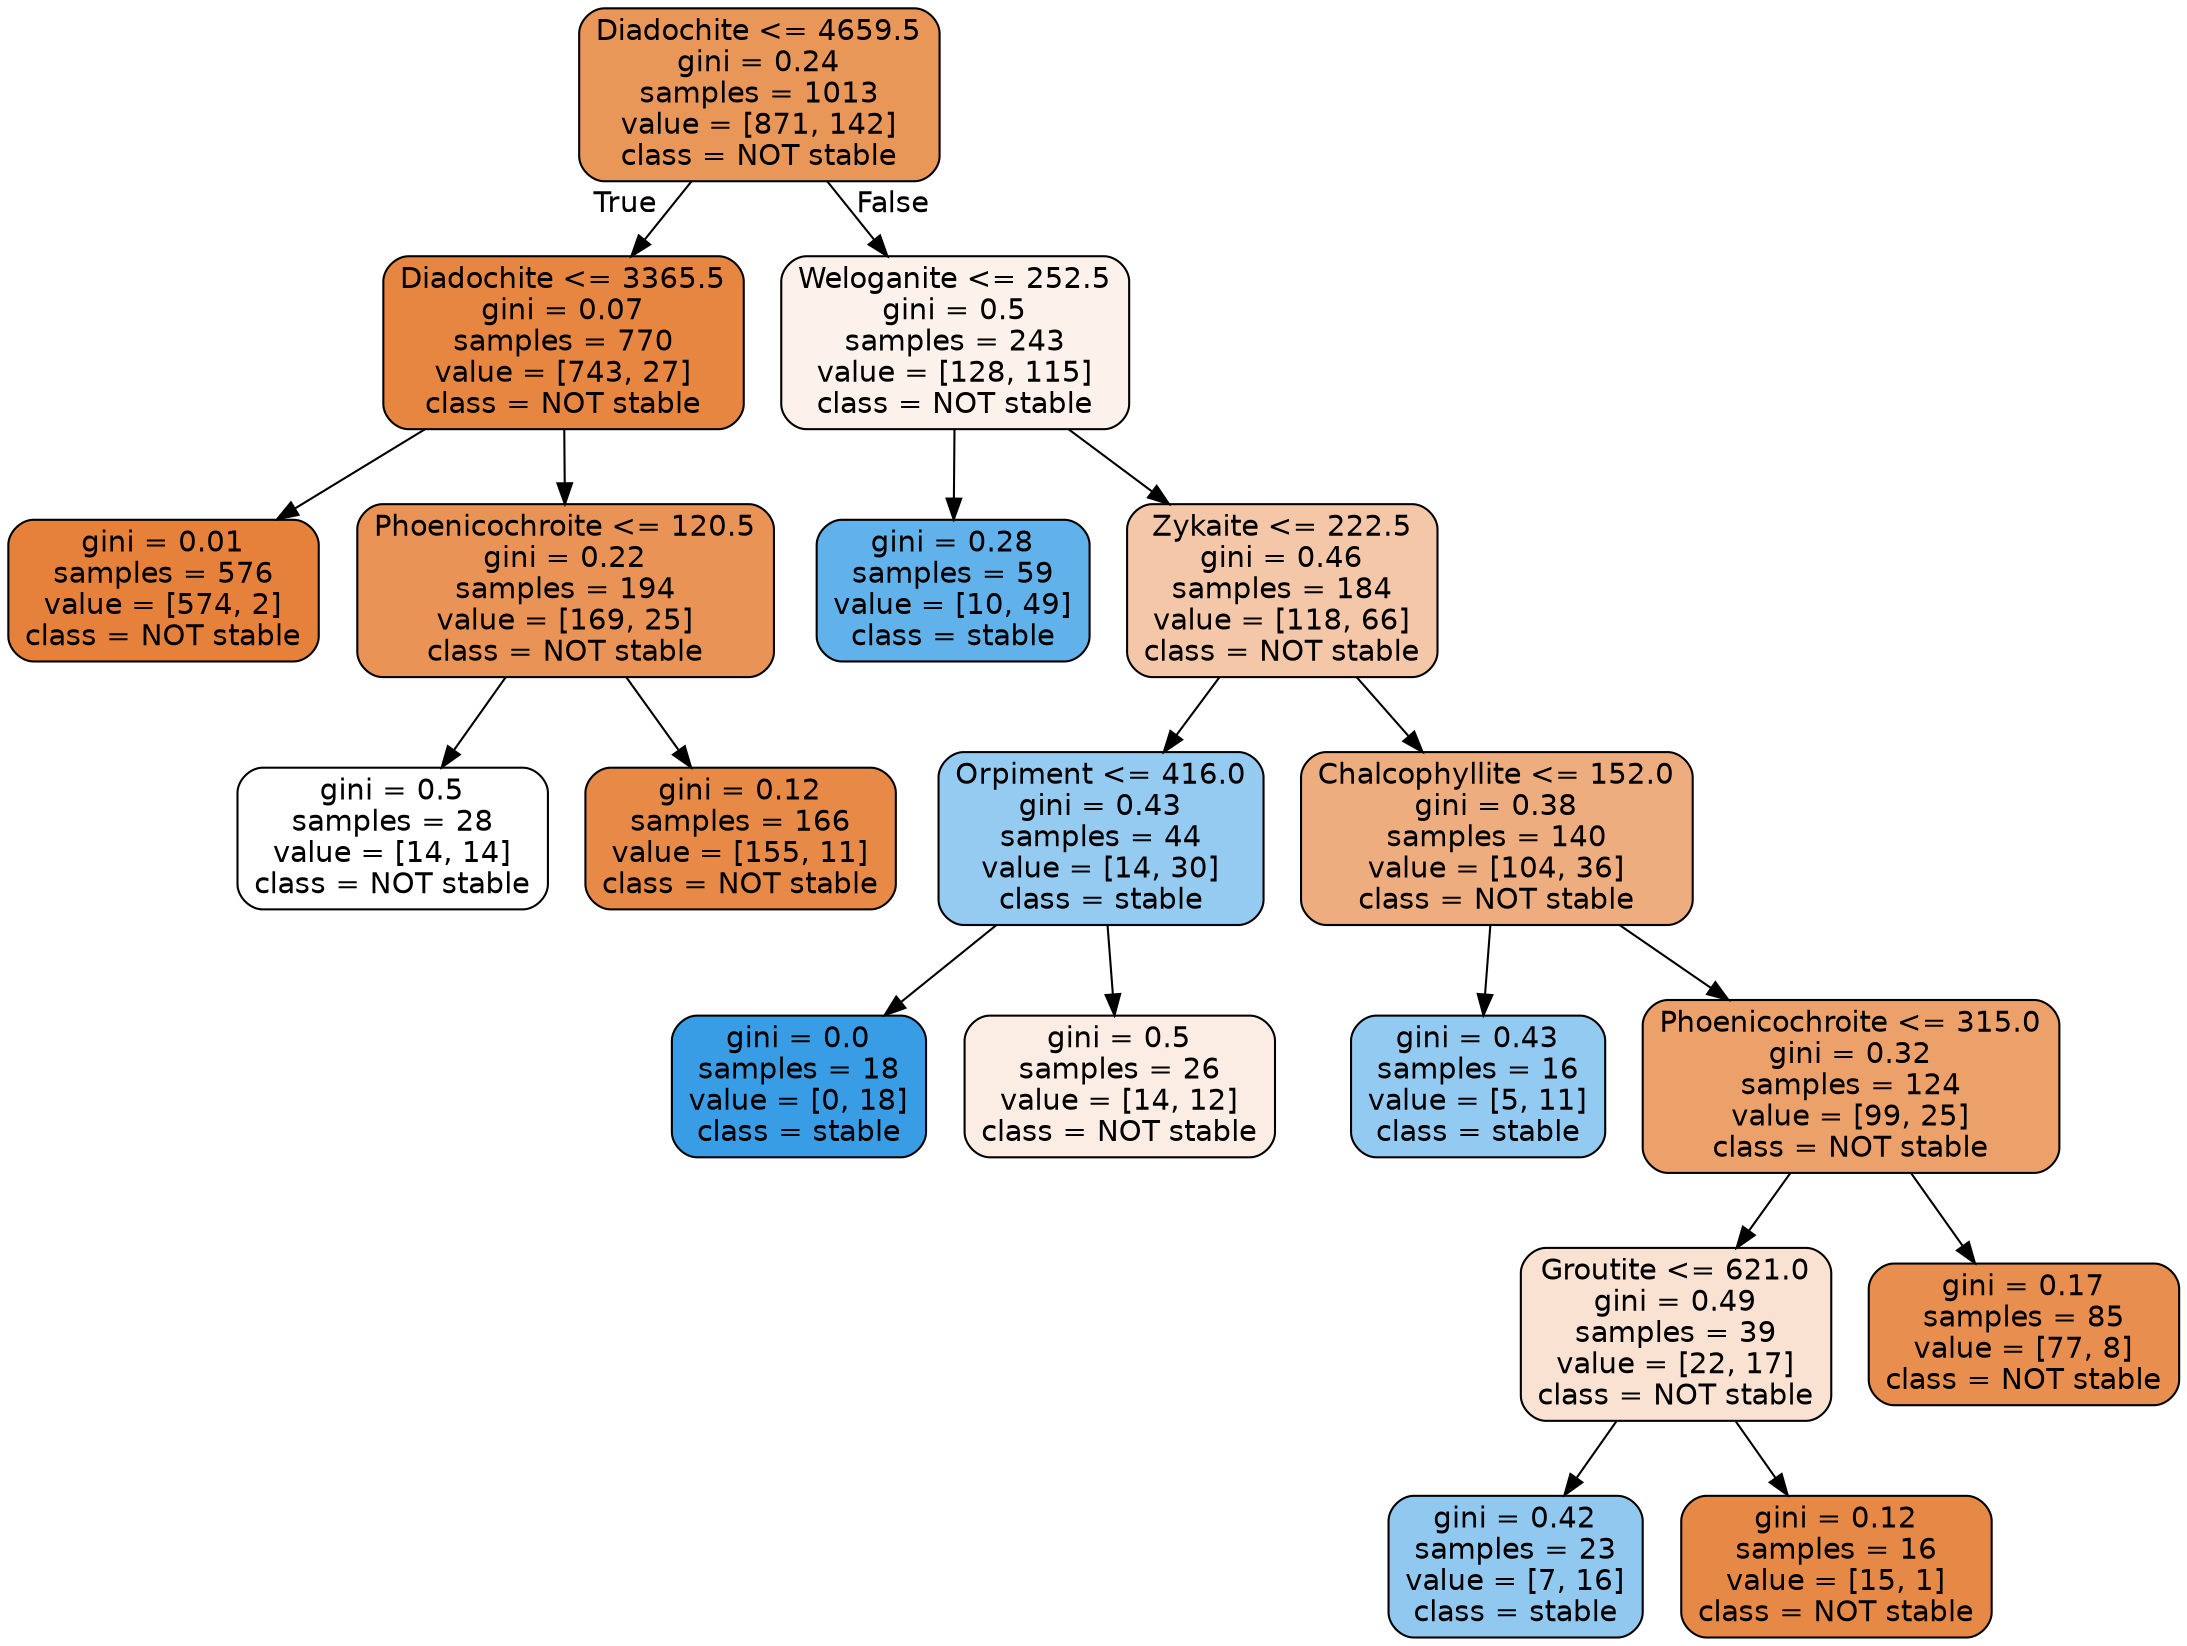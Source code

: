 digraph Tree {
node [shape=box, style="filled, rounded", color="black", fontname="helvetica"] ;
edge [fontname="helvetica"] ;
0 [label="Diadochite <= 4659.5\ngini = 0.24\nsamples = 1013\nvalue = [871, 142]\nclass = NOT stable", fillcolor="#e99659"] ;
1 [label="Diadochite <= 3365.5\ngini = 0.07\nsamples = 770\nvalue = [743, 27]\nclass = NOT stable", fillcolor="#e68640"] ;
0 -> 1 [labeldistance=2.5, labelangle=45, headlabel="True"] ;
2 [label="gini = 0.01\nsamples = 576\nvalue = [574, 2]\nclass = NOT stable", fillcolor="#e5813a"] ;
1 -> 2 ;
3 [label="Phoenicochroite <= 120.5\ngini = 0.22\nsamples = 194\nvalue = [169, 25]\nclass = NOT stable", fillcolor="#e99456"] ;
1 -> 3 ;
4 [label="gini = 0.5\nsamples = 28\nvalue = [14, 14]\nclass = NOT stable", fillcolor="#ffffff"] ;
3 -> 4 ;
5 [label="gini = 0.12\nsamples = 166\nvalue = [155, 11]\nclass = NOT stable", fillcolor="#e78a47"] ;
3 -> 5 ;
6 [label="Weloganite <= 252.5\ngini = 0.5\nsamples = 243\nvalue = [128, 115]\nclass = NOT stable", fillcolor="#fcf2eb"] ;
0 -> 6 [labeldistance=2.5, labelangle=-45, headlabel="False"] ;
7 [label="gini = 0.28\nsamples = 59\nvalue = [10, 49]\nclass = stable", fillcolor="#61b1ea"] ;
6 -> 7 ;
8 [label="Zykaite <= 222.5\ngini = 0.46\nsamples = 184\nvalue = [118, 66]\nclass = NOT stable", fillcolor="#f4c7a8"] ;
6 -> 8 ;
9 [label="Orpiment <= 416.0\ngini = 0.43\nsamples = 44\nvalue = [14, 30]\nclass = stable", fillcolor="#95cbf1"] ;
8 -> 9 ;
10 [label="gini = 0.0\nsamples = 18\nvalue = [0, 18]\nclass = stable", fillcolor="#399de5"] ;
9 -> 10 ;
11 [label="gini = 0.5\nsamples = 26\nvalue = [14, 12]\nclass = NOT stable", fillcolor="#fbede3"] ;
9 -> 11 ;
12 [label="Chalcophyllite <= 152.0\ngini = 0.38\nsamples = 140\nvalue = [104, 36]\nclass = NOT stable", fillcolor="#eead7e"] ;
8 -> 12 ;
13 [label="gini = 0.43\nsamples = 16\nvalue = [5, 11]\nclass = stable", fillcolor="#93caf1"] ;
12 -> 13 ;
14 [label="Phoenicochroite <= 315.0\ngini = 0.32\nsamples = 124\nvalue = [99, 25]\nclass = NOT stable", fillcolor="#eca16b"] ;
12 -> 14 ;
15 [label="Groutite <= 621.0\ngini = 0.49\nsamples = 39\nvalue = [22, 17]\nclass = NOT stable", fillcolor="#f9e2d2"] ;
14 -> 15 ;
16 [label="gini = 0.42\nsamples = 23\nvalue = [7, 16]\nclass = stable", fillcolor="#90c8f0"] ;
15 -> 16 ;
17 [label="gini = 0.12\nsamples = 16\nvalue = [15, 1]\nclass = NOT stable", fillcolor="#e78946"] ;
15 -> 17 ;
18 [label="gini = 0.17\nsamples = 85\nvalue = [77, 8]\nclass = NOT stable", fillcolor="#e88e4e"] ;
14 -> 18 ;
}